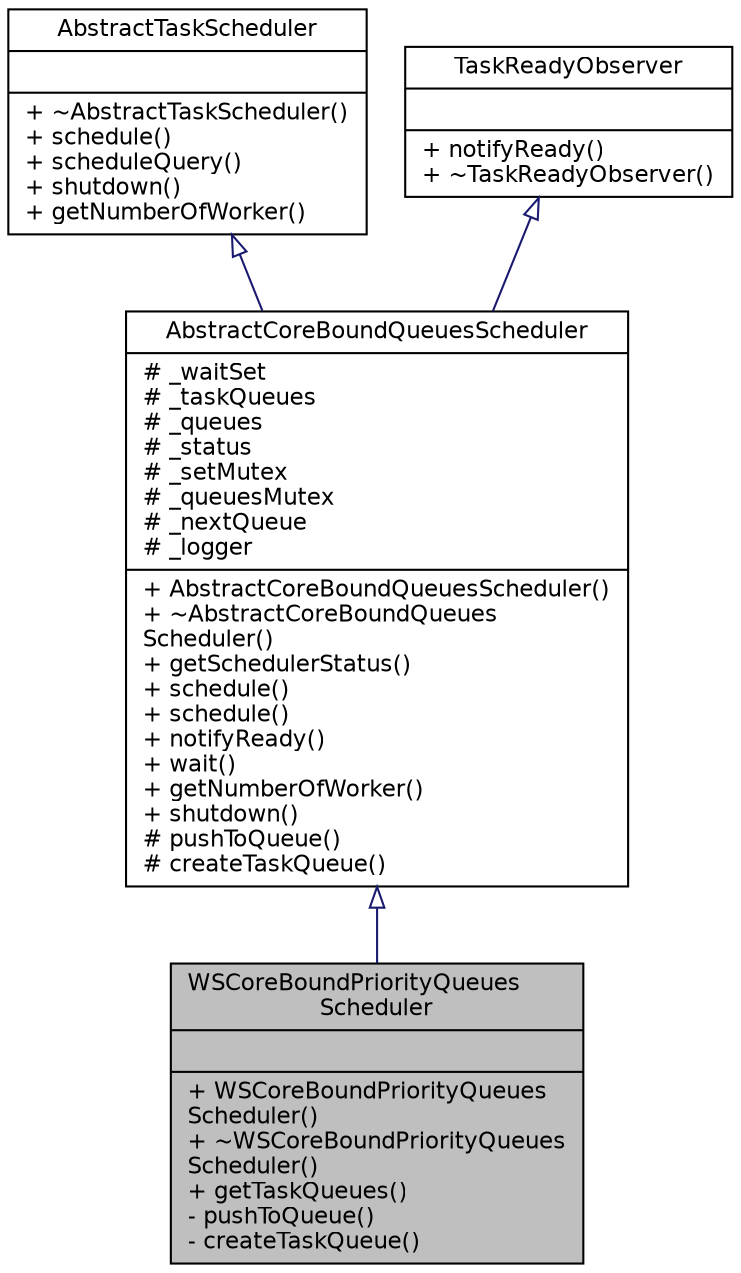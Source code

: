 digraph "WSCoreBoundPriorityQueuesScheduler"
{
  edge [fontname="Helvetica",fontsize="11",labelfontname="Helvetica",labelfontsize="11"];
  node [fontname="Helvetica",fontsize="11",shape=record];
  Node1 [label="{WSCoreBoundPriorityQueues\lScheduler\n||+ WSCoreBoundPriorityQueues\lScheduler()\l+ ~WSCoreBoundPriorityQueues\lScheduler()\l+ getTaskQueues()\l- pushToQueue()\l- createTaskQueue()\l}",height=0.2,width=0.4,color="black", fillcolor="grey75", style="filled" fontcolor="black"];
  Node2 -> Node1 [dir="back",color="midnightblue",fontsize="11",style="solid",arrowtail="onormal",fontname="Helvetica"];
  Node2 [label="{AbstractCoreBoundQueuesScheduler\n|# _waitSet\l# _taskQueues\l# _queues\l# _status\l# _setMutex\l# _queuesMutex\l# _nextQueue\l# _logger\l|+ AbstractCoreBoundQueuesScheduler()\l+ ~AbstractCoreBoundQueues\lScheduler()\l+ getSchedulerStatus()\l+ schedule()\l+ schedule()\l+ notifyReady()\l+ wait()\l+ getNumberOfWorker()\l+ shutdown()\l# pushToQueue()\l# createTaskQueue()\l}",height=0.2,width=0.4,color="black", fillcolor="white", style="filled",URL="$class_abstract_core_bound_queues_scheduler.html"];
  Node3 -> Node2 [dir="back",color="midnightblue",fontsize="11",style="solid",arrowtail="onormal",fontname="Helvetica"];
  Node3 [label="{AbstractTaskScheduler\n||+ ~AbstractTaskScheduler()\l+ schedule()\l+ scheduleQuery()\l+ shutdown()\l+ getNumberOfWorker()\l}",height=0.2,width=0.4,color="black", fillcolor="white", style="filled",URL="$class_abstract_task_scheduler.html"];
  Node4 -> Node2 [dir="back",color="midnightblue",fontsize="11",style="solid",arrowtail="onormal",fontname="Helvetica"];
  Node4 [label="{TaskReadyObserver\n||+ notifyReady()\l+ ~TaskReadyObserver()\l}",height=0.2,width=0.4,color="black", fillcolor="white", style="filled",URL="$class_task_ready_observer.html"];
}
